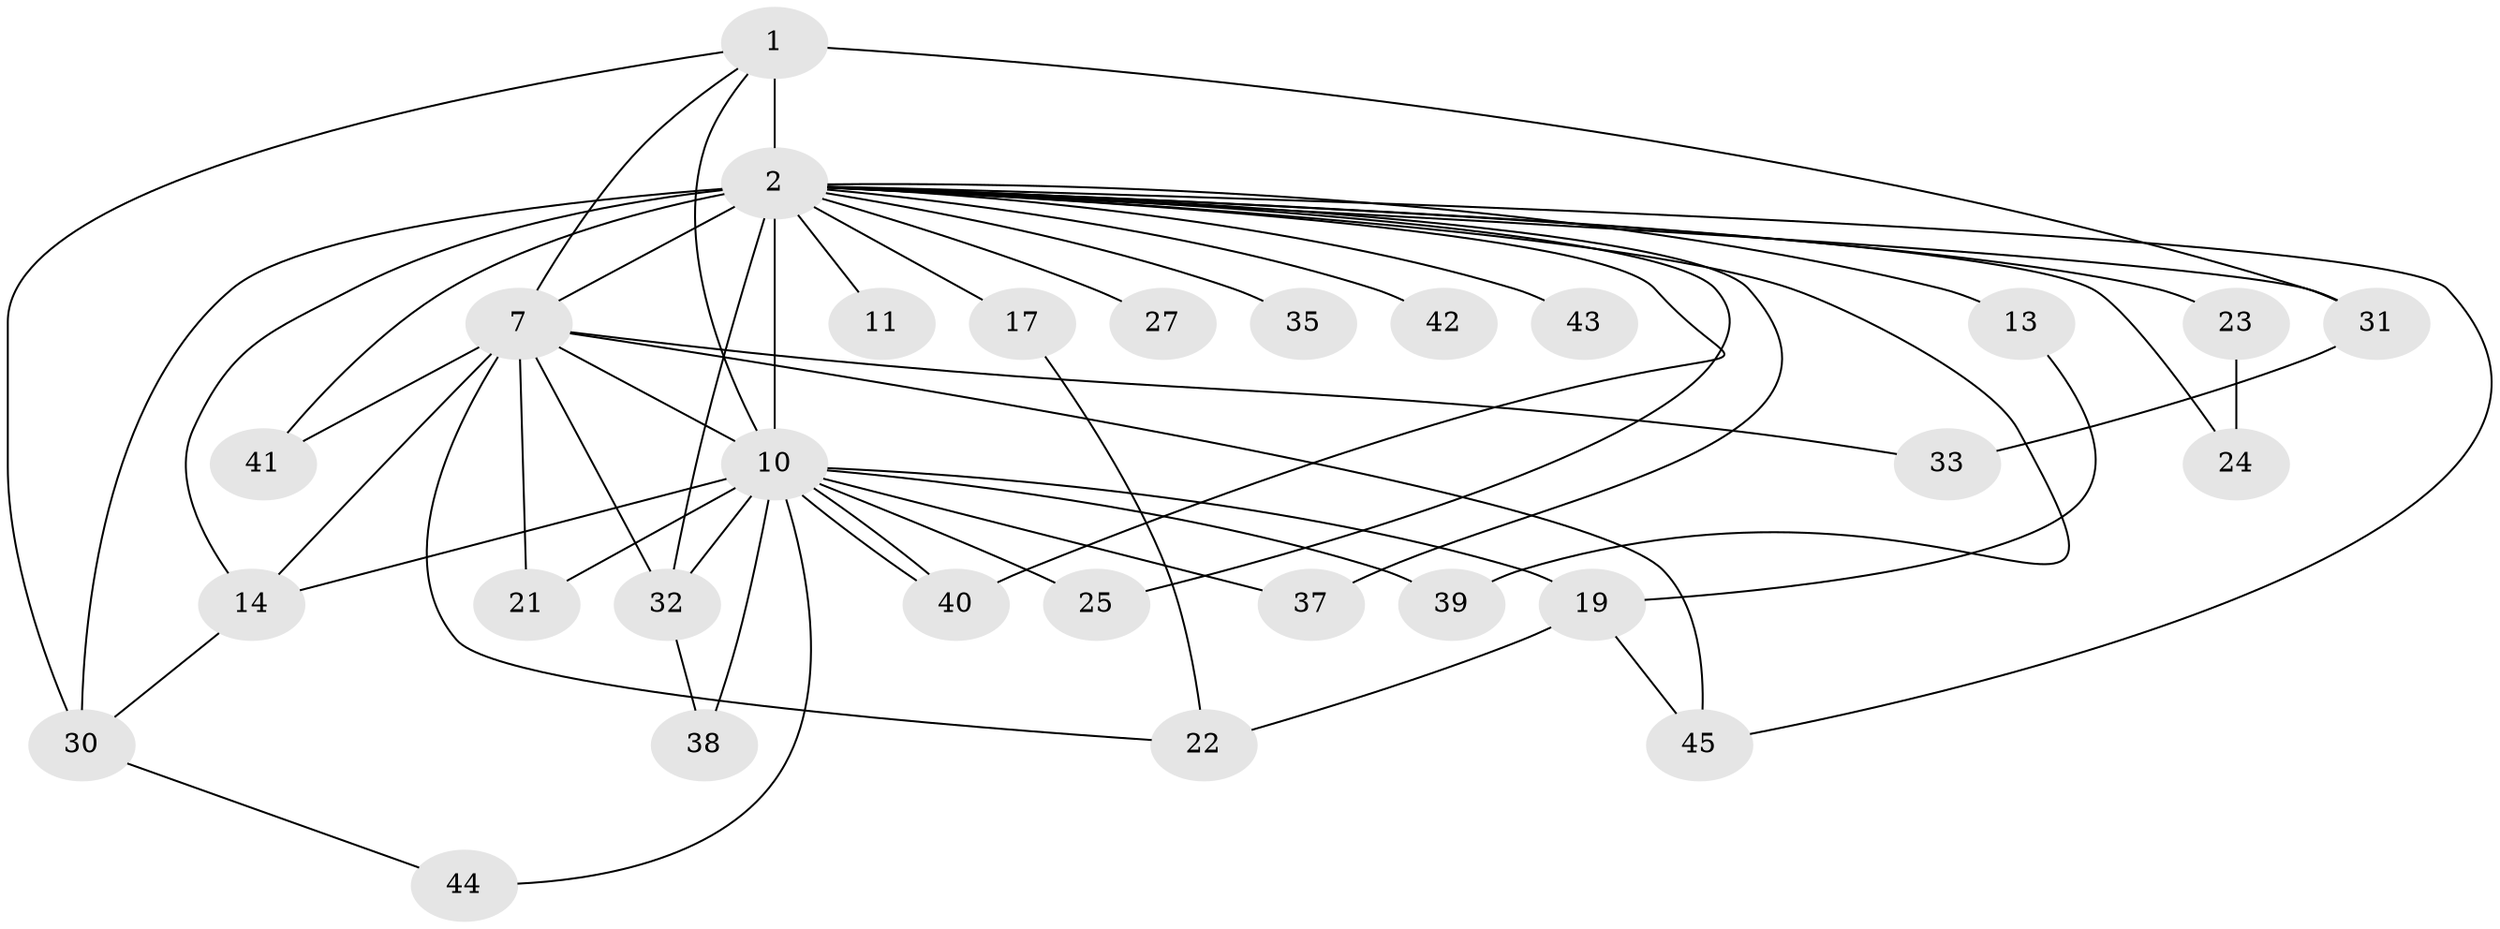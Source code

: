 // original degree distribution, {11: 0.034482758620689655, 18: 0.017241379310344827, 13: 0.017241379310344827, 12: 0.017241379310344827, 16: 0.034482758620689655, 20: 0.017241379310344827, 19: 0.034482758620689655, 2: 0.5172413793103449, 3: 0.15517241379310345, 4: 0.10344827586206896, 6: 0.017241379310344827, 5: 0.034482758620689655}
// Generated by graph-tools (version 1.1) at 2025/14/03/09/25 04:14:11]
// undirected, 29 vertices, 54 edges
graph export_dot {
graph [start="1"]
  node [color=gray90,style=filled];
  1;
  2 [super="+54+12+3+8+29"];
  7 [super="+15+46+28"];
  10 [super="+34+18+26+16"];
  11;
  13;
  14;
  17;
  19 [super="+55"];
  21;
  22 [super="+52"];
  23;
  24;
  25;
  27;
  30 [super="+51+36"];
  31;
  32;
  33 [super="+57"];
  35;
  37;
  38;
  39;
  40;
  41;
  42;
  43;
  44;
  45;
  1 -- 2 [weight=7];
  1 -- 7;
  1 -- 10;
  1 -- 31;
  1 -- 30;
  2 -- 7 [weight=9];
  2 -- 10 [weight=12];
  2 -- 13 [weight=2];
  2 -- 17 [weight=2];
  2 -- 23 [weight=3];
  2 -- 39;
  2 -- 40;
  2 -- 11 [weight=2];
  2 -- 24;
  2 -- 25;
  2 -- 27 [weight=2];
  2 -- 30 [weight=2];
  2 -- 32 [weight=2];
  2 -- 35 [weight=2];
  2 -- 41;
  2 -- 42 [weight=2];
  2 -- 43;
  2 -- 14;
  2 -- 31;
  2 -- 37;
  2 -- 45;
  7 -- 10 [weight=3];
  7 -- 14;
  7 -- 21;
  7 -- 41;
  7 -- 45;
  7 -- 32;
  7 -- 22;
  7 -- 33 [weight=2];
  10 -- 19;
  10 -- 21;
  10 -- 37;
  10 -- 40;
  10 -- 40;
  10 -- 38;
  10 -- 39;
  10 -- 25;
  10 -- 32;
  10 -- 44;
  10 -- 14;
  13 -- 19;
  14 -- 30;
  17 -- 22;
  19 -- 22;
  19 -- 45;
  23 -- 24;
  30 -- 44;
  31 -- 33;
  32 -- 38;
}
